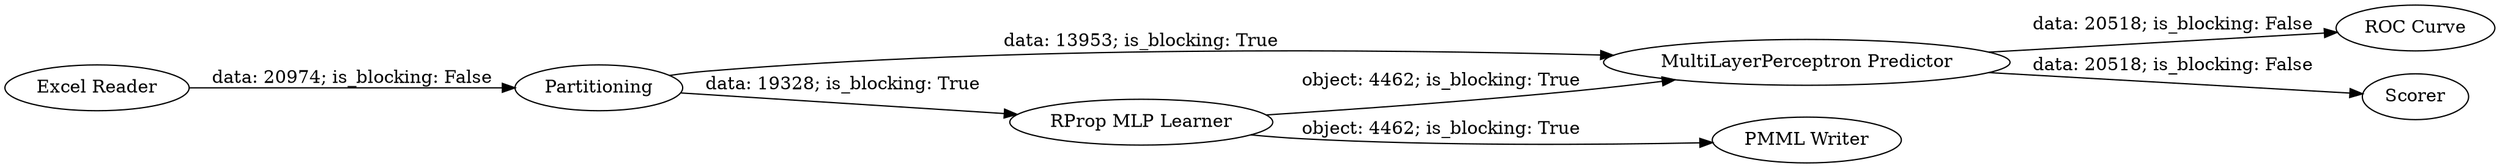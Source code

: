 digraph {
	"318738403165657392_6" [label="ROC Curve"]
	"318738403165657392_5" [label=Scorer]
	"318738403165657392_7" [label="PMML Writer"]
	"318738403165657392_4" [label="MultiLayerPerceptron Predictor"]
	"318738403165657392_2" [label=Partitioning]
	"318738403165657392_3" [label="RProp MLP Learner"]
	"318738403165657392_1" [label="Excel Reader"]
	"318738403165657392_1" -> "318738403165657392_2" [label="data: 20974; is_blocking: False"]
	"318738403165657392_2" -> "318738403165657392_4" [label="data: 13953; is_blocking: True"]
	"318738403165657392_2" -> "318738403165657392_3" [label="data: 19328; is_blocking: True"]
	"318738403165657392_4" -> "318738403165657392_6" [label="data: 20518; is_blocking: False"]
	"318738403165657392_4" -> "318738403165657392_5" [label="data: 20518; is_blocking: False"]
	"318738403165657392_3" -> "318738403165657392_4" [label="object: 4462; is_blocking: True"]
	"318738403165657392_3" -> "318738403165657392_7" [label="object: 4462; is_blocking: True"]
	rankdir=LR
}
